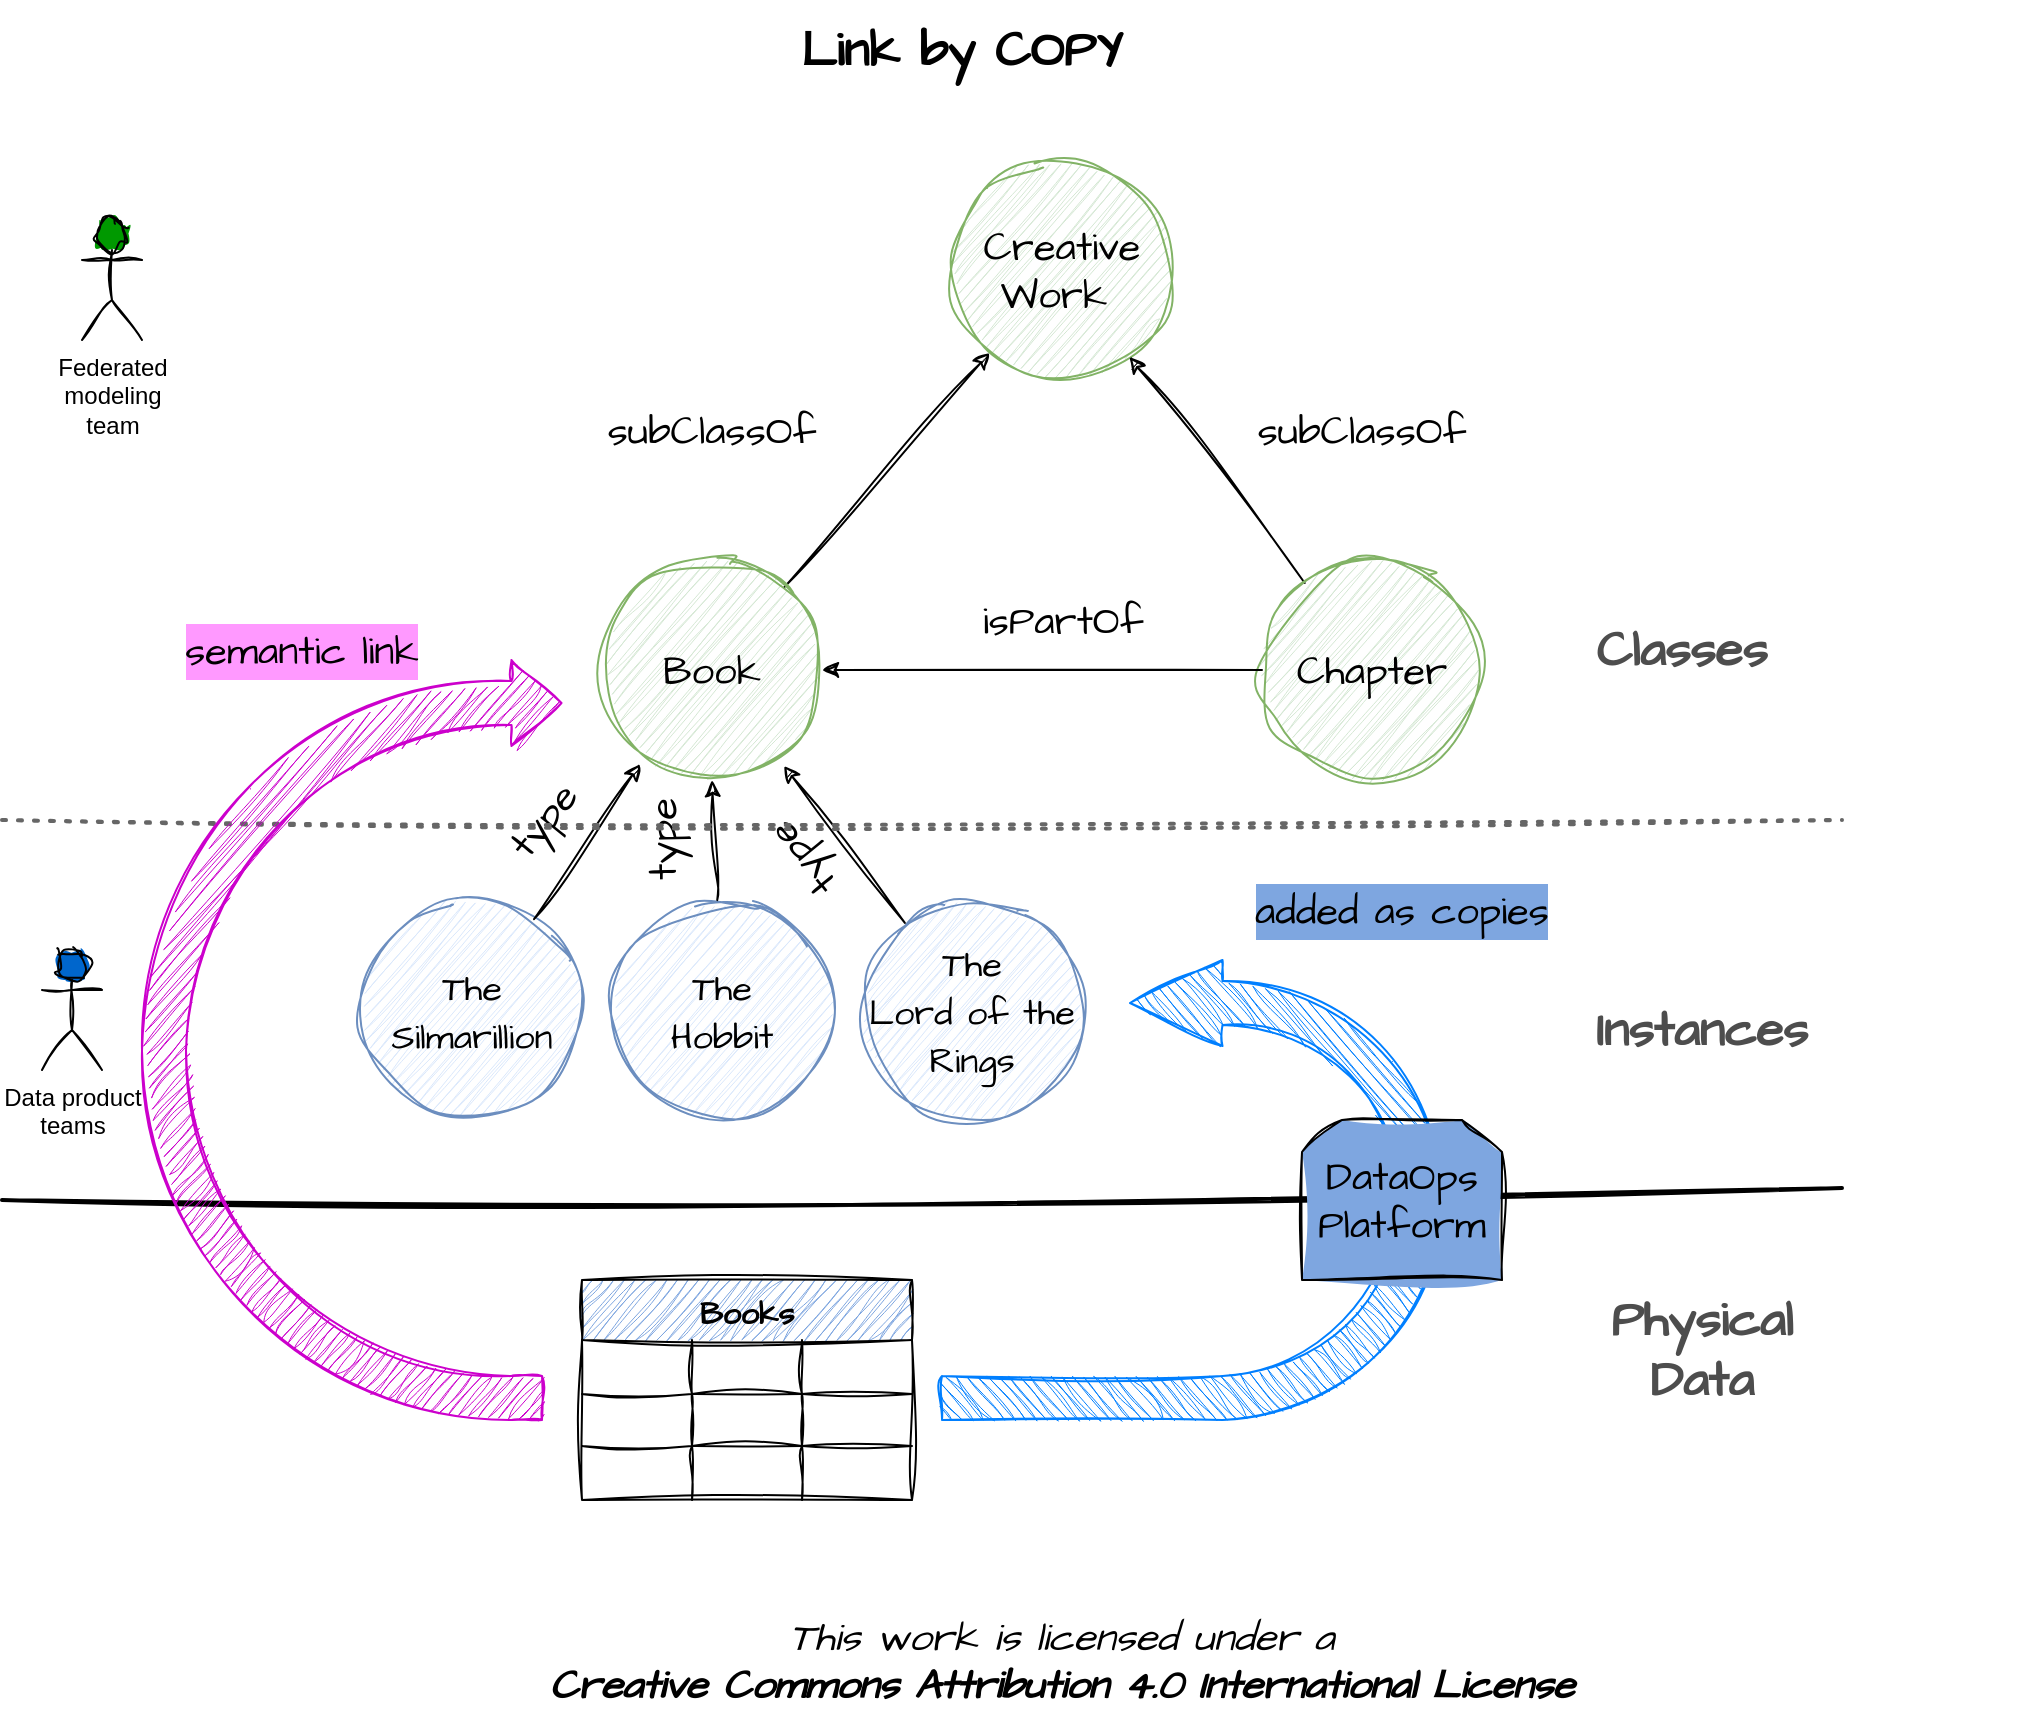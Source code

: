 <mxfile version="22.1.16" type="google">
  <diagram name="013-LinkingByCopy" id="O0EzCrE9_i2seC9WDiSg">
    <mxGraphModel grid="1" page="1" gridSize="10" guides="1" tooltips="1" connect="1" arrows="1" fold="1" pageScale="1" pageWidth="827" pageHeight="1169" math="0" shadow="0">
      <root>
        <mxCell id="0" />
        <mxCell id="1" parent="0" />
        <mxCell id="VSZ_r1YbwB4cjB5XSmfl-58" value="&lt;div&gt;&lt;i&gt;This work is licensed under a&lt;/i&gt;&lt;/div&gt;&lt;div&gt;&lt;b&gt;&lt;i&gt;Creative Commons Attribution 4.0 International License&lt;/i&gt;&lt;/b&gt;&lt;/div&gt;" style="text;html=1;strokeColor=none;fillColor=none;align=center;verticalAlign=middle;whiteSpace=wrap;rounded=0;fontSize=20;fontFamily=Architects Daughter;" vertex="1" parent="1">
          <mxGeometry x="-115.0" y="790" width="970" height="60" as="geometry" />
        </mxCell>
        <mxCell id="usZYlOmcPLAZMyaFVmCF-1" value="Creative&lt;br&gt;Work&amp;nbsp;" style="ellipse;whiteSpace=wrap;html=1;aspect=fixed;sketch=1;hachureGap=4;jiggle=2;curveFitting=1;fontFamily=Architects Daughter;fontSource=https%3A%2F%2Ffonts.googleapis.com%2Fcss%3Ffamily%3DArchitects%2BDaughter;fontSize=20;fillColor=#d5e8d4;strokeColor=#82b366;" vertex="1" parent="1">
          <mxGeometry x="315" y="70" width="110" height="110" as="geometry" />
        </mxCell>
        <mxCell id="usZYlOmcPLAZMyaFVmCF-2" style="edgeStyle=none;rounded=0;sketch=1;hachureGap=4;jiggle=2;curveFitting=1;orthogonalLoop=1;jettySize=auto;html=1;fontFamily=Architects Daughter;fontSource=https%3A%2F%2Ffonts.googleapis.com%2Fcss%3Ffamily%3DArchitects%2BDaughter;fontSize=16;" edge="1" parent="1" source="usZYlOmcPLAZMyaFVmCF-3" target="usZYlOmcPLAZMyaFVmCF-1">
          <mxGeometry relative="1" as="geometry" />
        </mxCell>
        <mxCell id="usZYlOmcPLAZMyaFVmCF-3" value="Book" style="ellipse;whiteSpace=wrap;html=1;aspect=fixed;sketch=1;hachureGap=4;jiggle=2;curveFitting=1;fontFamily=Architects Daughter;fontSource=https%3A%2F%2Ffonts.googleapis.com%2Fcss%3Ffamily%3DArchitects%2BDaughter;fontSize=20;fillColor=#d5e8d4;strokeColor=#82b366;" vertex="1" parent="1">
          <mxGeometry x="140" y="270" width="110" height="110" as="geometry" />
        </mxCell>
        <mxCell id="usZYlOmcPLAZMyaFVmCF-4" style="edgeStyle=none;rounded=0;sketch=1;hachureGap=4;jiggle=2;curveFitting=1;orthogonalLoop=1;jettySize=auto;html=1;fontFamily=Architects Daughter;fontSource=https%3A%2F%2Ffonts.googleapis.com%2Fcss%3Ffamily%3DArchitects%2BDaughter;fontSize=16;" edge="1" parent="1" source="usZYlOmcPLAZMyaFVmCF-5" target="usZYlOmcPLAZMyaFVmCF-1">
          <mxGeometry relative="1" as="geometry" />
        </mxCell>
        <mxCell id="usZYlOmcPLAZMyaFVmCF-5" value="Chapter" style="ellipse;whiteSpace=wrap;html=1;aspect=fixed;sketch=1;hachureGap=4;jiggle=2;curveFitting=1;fontFamily=Architects Daughter;fontSource=https%3A%2F%2Ffonts.googleapis.com%2Fcss%3Ffamily%3DArchitects%2BDaughter;fontSize=20;fillColor=#d5e8d4;strokeColor=#82b366;" vertex="1" parent="1">
          <mxGeometry x="470" y="270" width="110" height="110" as="geometry" />
        </mxCell>
        <mxCell id="usZYlOmcPLAZMyaFVmCF-6" value="" style="endArrow=classic;html=1;rounded=0;sketch=1;hachureGap=4;jiggle=2;curveFitting=1;fontFamily=Architects Daughter;fontSource=https%3A%2F%2Ffonts.googleapis.com%2Fcss%3Ffamily%3DArchitects%2BDaughter;fontSize=16;entryX=1;entryY=0.5;entryDx=0;entryDy=0;exitX=0;exitY=0.5;exitDx=0;exitDy=0;" edge="1" parent="1" source="usZYlOmcPLAZMyaFVmCF-5" target="usZYlOmcPLAZMyaFVmCF-3">
          <mxGeometry width="50" height="50" relative="1" as="geometry">
            <mxPoint x="390" y="420" as="sourcePoint" />
            <mxPoint x="440" y="370" as="targetPoint" />
          </mxGeometry>
        </mxCell>
        <mxCell id="usZYlOmcPLAZMyaFVmCF-7" value="isPartOf" style="text;html=1;align=center;verticalAlign=middle;resizable=0;points=[];autosize=1;strokeColor=none;fillColor=none;fontSize=20;fontFamily=Architects Daughter;" vertex="1" parent="1">
          <mxGeometry x="320" y="280" width="100" height="40" as="geometry" />
        </mxCell>
        <mxCell id="usZYlOmcPLAZMyaFVmCF-8" value="subClassOf" style="text;html=1;strokeColor=none;fillColor=none;align=center;verticalAlign=middle;whiteSpace=wrap;rounded=0;fontSize=20;fontFamily=Architects Daughter;" vertex="1" parent="1">
          <mxGeometry x="470" y="190" width="100" height="30" as="geometry" />
        </mxCell>
        <mxCell id="usZYlOmcPLAZMyaFVmCF-9" value="subClassOf" style="text;html=1;strokeColor=none;fillColor=none;align=center;verticalAlign=middle;whiteSpace=wrap;rounded=0;fontSize=20;fontFamily=Architects Daughter;" vertex="1" parent="1">
          <mxGeometry x="145" y="190" width="100" height="30" as="geometry" />
        </mxCell>
        <mxCell id="usZYlOmcPLAZMyaFVmCF-10" value="&lt;font style=&quot;font-size: 18px;&quot;&gt;The Silmarillion&lt;/font&gt;" style="ellipse;whiteSpace=wrap;html=1;aspect=fixed;sketch=1;hachureGap=4;jiggle=2;curveFitting=1;fontFamily=Architects Daughter;fontSource=https%3A%2F%2Ffonts.googleapis.com%2Fcss%3Ffamily%3DArchitects%2BDaughter;fontSize=20;fillColor=#dae8fc;strokeColor=#6c8ebf;" vertex="1" parent="1">
          <mxGeometry x="20" y="440" width="110" height="110" as="geometry" />
        </mxCell>
        <mxCell id="usZYlOmcPLAZMyaFVmCF-11" style="edgeStyle=none;rounded=0;sketch=1;hachureGap=4;jiggle=2;curveFitting=1;orthogonalLoop=1;jettySize=auto;html=1;entryX=0.173;entryY=0.927;entryDx=0;entryDy=0;entryPerimeter=0;fontFamily=Architects Daughter;fontSource=https%3A%2F%2Ffonts.googleapis.com%2Fcss%3Ffamily%3DArchitects%2BDaughter;fontSize=16;" edge="1" parent="1" source="usZYlOmcPLAZMyaFVmCF-10" target="usZYlOmcPLAZMyaFVmCF-3">
          <mxGeometry relative="1" as="geometry" />
        </mxCell>
        <mxCell id="usZYlOmcPLAZMyaFVmCF-12" value="&lt;font style=&quot;font-size: 18px;&quot;&gt;The &lt;br&gt;Hobbit&lt;/font&gt;" style="ellipse;whiteSpace=wrap;html=1;aspect=fixed;sketch=1;hachureGap=4;jiggle=2;curveFitting=1;fontFamily=Architects Daughter;fontSource=https%3A%2F%2Ffonts.googleapis.com%2Fcss%3Ffamily%3DArchitects%2BDaughter;fontSize=20;fillColor=#dae8fc;strokeColor=#6c8ebf;" vertex="1" parent="1">
          <mxGeometry x="145" y="440" width="110" height="110" as="geometry" />
        </mxCell>
        <mxCell id="usZYlOmcPLAZMyaFVmCF-13" value="&lt;font style=&quot;font-size: 18px;&quot;&gt;The &lt;br&gt;Lord of the Rings&lt;/font&gt;" style="ellipse;whiteSpace=wrap;html=1;aspect=fixed;sketch=1;hachureGap=4;jiggle=2;curveFitting=1;fontFamily=Architects Daughter;fontSource=https%3A%2F%2Ffonts.googleapis.com%2Fcss%3Ffamily%3DArchitects%2BDaughter;fontSize=20;fillColor=#dae8fc;strokeColor=#6c8ebf;" vertex="1" parent="1">
          <mxGeometry x="270" y="440" width="110" height="110" as="geometry" />
        </mxCell>
        <mxCell id="usZYlOmcPLAZMyaFVmCF-14" style="edgeStyle=none;rounded=0;sketch=1;hachureGap=4;jiggle=2;curveFitting=1;orthogonalLoop=1;jettySize=auto;html=1;entryX=0.5;entryY=1;entryDx=0;entryDy=0;fontFamily=Architects Daughter;fontSource=https%3A%2F%2Ffonts.googleapis.com%2Fcss%3Ffamily%3DArchitects%2BDaughter;fontSize=16;" edge="1" parent="1" source="usZYlOmcPLAZMyaFVmCF-12" target="usZYlOmcPLAZMyaFVmCF-3">
          <mxGeometry relative="1" as="geometry" />
        </mxCell>
        <mxCell id="usZYlOmcPLAZMyaFVmCF-15" style="edgeStyle=none;rounded=0;sketch=1;hachureGap=4;jiggle=2;curveFitting=1;orthogonalLoop=1;jettySize=auto;html=1;entryX=0.827;entryY=0.936;entryDx=0;entryDy=0;entryPerimeter=0;fontFamily=Architects Daughter;fontSource=https%3A%2F%2Ffonts.googleapis.com%2Fcss%3Ffamily%3DArchitects%2BDaughter;fontSize=16;" edge="1" parent="1" source="usZYlOmcPLAZMyaFVmCF-13" target="usZYlOmcPLAZMyaFVmCF-3">
          <mxGeometry relative="1" as="geometry" />
        </mxCell>
        <mxCell id="usZYlOmcPLAZMyaFVmCF-16" value="type" style="text;html=1;align=center;verticalAlign=middle;resizable=0;points=[];autosize=1;strokeColor=none;fillColor=none;fontSize=20;fontFamily=Architects Daughter;rotation=-50;" vertex="1" parent="1">
          <mxGeometry x="80" y="380" width="60" height="40" as="geometry" />
        </mxCell>
        <mxCell id="usZYlOmcPLAZMyaFVmCF-17" value="type" style="text;html=1;align=center;verticalAlign=middle;resizable=0;points=[];autosize=1;strokeColor=none;fillColor=none;fontSize=20;fontFamily=Architects Daughter;rotation=-90;" vertex="1" parent="1">
          <mxGeometry x="140" y="390" width="60" height="40" as="geometry" />
        </mxCell>
        <mxCell id="usZYlOmcPLAZMyaFVmCF-18" value="type" style="text;html=1;align=center;verticalAlign=middle;resizable=0;points=[];autosize=1;strokeColor=none;fillColor=none;fontSize=20;fontFamily=Architects Daughter;rotation=-128;" vertex="1" parent="1">
          <mxGeometry x="210" y="400" width="60" height="40" as="geometry" />
        </mxCell>
        <mxCell id="usZYlOmcPLAZMyaFVmCF-19" value="Books" style="shape=table;startSize=30;container=1;collapsible=0;childLayout=tableLayout;strokeColor=default;fontSize=16;sketch=1;hachureGap=4;jiggle=2;curveFitting=1;fontFamily=Architects Daughter;fontSource=https%3A%2F%2Ffonts.googleapis.com%2Fcss%3Ffamily%3DArchitects%2BDaughter;fillColor=#7EA6E0;fontStyle=1" vertex="1" parent="1">
          <mxGeometry x="130" y="630" width="165" height="110" as="geometry" />
        </mxCell>
        <mxCell id="usZYlOmcPLAZMyaFVmCF-20" value="" style="shape=tableRow;horizontal=0;startSize=0;swimlaneHead=0;swimlaneBody=0;strokeColor=inherit;top=0;left=0;bottom=0;right=0;collapsible=0;dropTarget=0;fillColor=none;points=[[0,0.5],[1,0.5]];portConstraint=eastwest;fontSize=16;sketch=1;hachureGap=4;jiggle=2;curveFitting=1;fontFamily=Architects Daughter;fontSource=https%3A%2F%2Ffonts.googleapis.com%2Fcss%3Ffamily%3DArchitects%2BDaughter;" vertex="1" parent="usZYlOmcPLAZMyaFVmCF-19">
          <mxGeometry y="30" width="165" height="27" as="geometry" />
        </mxCell>
        <mxCell id="usZYlOmcPLAZMyaFVmCF-21" value="" style="shape=partialRectangle;html=1;whiteSpace=wrap;connectable=0;strokeColor=inherit;overflow=hidden;fillColor=none;top=0;left=0;bottom=0;right=0;pointerEvents=1;fontSize=16;sketch=1;hachureGap=4;jiggle=2;curveFitting=1;fontFamily=Architects Daughter;fontSource=https%3A%2F%2Ffonts.googleapis.com%2Fcss%3Ffamily%3DArchitects%2BDaughter;" vertex="1" parent="usZYlOmcPLAZMyaFVmCF-20">
          <mxGeometry width="55" height="27" as="geometry">
            <mxRectangle width="55" height="27" as="alternateBounds" />
          </mxGeometry>
        </mxCell>
        <mxCell id="usZYlOmcPLAZMyaFVmCF-22" value="" style="shape=partialRectangle;html=1;whiteSpace=wrap;connectable=0;strokeColor=inherit;overflow=hidden;fillColor=none;top=0;left=0;bottom=0;right=0;pointerEvents=1;fontSize=16;sketch=1;hachureGap=4;jiggle=2;curveFitting=1;fontFamily=Architects Daughter;fontSource=https%3A%2F%2Ffonts.googleapis.com%2Fcss%3Ffamily%3DArchitects%2BDaughter;" vertex="1" parent="usZYlOmcPLAZMyaFVmCF-20">
          <mxGeometry x="55" width="55" height="27" as="geometry">
            <mxRectangle width="55" height="27" as="alternateBounds" />
          </mxGeometry>
        </mxCell>
        <mxCell id="usZYlOmcPLAZMyaFVmCF-23" value="" style="shape=partialRectangle;html=1;whiteSpace=wrap;connectable=0;strokeColor=inherit;overflow=hidden;fillColor=none;top=0;left=0;bottom=0;right=0;pointerEvents=1;fontSize=16;sketch=1;hachureGap=4;jiggle=2;curveFitting=1;fontFamily=Architects Daughter;fontSource=https%3A%2F%2Ffonts.googleapis.com%2Fcss%3Ffamily%3DArchitects%2BDaughter;" vertex="1" parent="usZYlOmcPLAZMyaFVmCF-20">
          <mxGeometry x="110" width="55" height="27" as="geometry">
            <mxRectangle width="55" height="27" as="alternateBounds" />
          </mxGeometry>
        </mxCell>
        <mxCell id="usZYlOmcPLAZMyaFVmCF-24" value="" style="shape=tableRow;horizontal=0;startSize=0;swimlaneHead=0;swimlaneBody=0;strokeColor=inherit;top=0;left=0;bottom=0;right=0;collapsible=0;dropTarget=0;fillColor=none;points=[[0,0.5],[1,0.5]];portConstraint=eastwest;fontSize=16;sketch=1;hachureGap=4;jiggle=2;curveFitting=1;fontFamily=Architects Daughter;fontSource=https%3A%2F%2Ffonts.googleapis.com%2Fcss%3Ffamily%3DArchitects%2BDaughter;" vertex="1" parent="usZYlOmcPLAZMyaFVmCF-19">
          <mxGeometry y="57" width="165" height="26" as="geometry" />
        </mxCell>
        <mxCell id="usZYlOmcPLAZMyaFVmCF-25" value="" style="shape=partialRectangle;html=1;whiteSpace=wrap;connectable=0;strokeColor=inherit;overflow=hidden;fillColor=none;top=0;left=0;bottom=0;right=0;pointerEvents=1;fontSize=16;sketch=1;hachureGap=4;jiggle=2;curveFitting=1;fontFamily=Architects Daughter;fontSource=https%3A%2F%2Ffonts.googleapis.com%2Fcss%3Ffamily%3DArchitects%2BDaughter;" vertex="1" parent="usZYlOmcPLAZMyaFVmCF-24">
          <mxGeometry width="55" height="26" as="geometry">
            <mxRectangle width="55" height="26" as="alternateBounds" />
          </mxGeometry>
        </mxCell>
        <mxCell id="usZYlOmcPLAZMyaFVmCF-26" value="" style="shape=partialRectangle;html=1;whiteSpace=wrap;connectable=0;strokeColor=inherit;overflow=hidden;fillColor=none;top=0;left=0;bottom=0;right=0;pointerEvents=1;fontSize=16;sketch=1;hachureGap=4;jiggle=2;curveFitting=1;fontFamily=Architects Daughter;fontSource=https%3A%2F%2Ffonts.googleapis.com%2Fcss%3Ffamily%3DArchitects%2BDaughter;" vertex="1" parent="usZYlOmcPLAZMyaFVmCF-24">
          <mxGeometry x="55" width="55" height="26" as="geometry">
            <mxRectangle width="55" height="26" as="alternateBounds" />
          </mxGeometry>
        </mxCell>
        <mxCell id="usZYlOmcPLAZMyaFVmCF-27" value="" style="shape=partialRectangle;html=1;whiteSpace=wrap;connectable=0;strokeColor=inherit;overflow=hidden;fillColor=none;top=0;left=0;bottom=0;right=0;pointerEvents=1;fontSize=16;sketch=1;hachureGap=4;jiggle=2;curveFitting=1;fontFamily=Architects Daughter;fontSource=https%3A%2F%2Ffonts.googleapis.com%2Fcss%3Ffamily%3DArchitects%2BDaughter;" vertex="1" parent="usZYlOmcPLAZMyaFVmCF-24">
          <mxGeometry x="110" width="55" height="26" as="geometry">
            <mxRectangle width="55" height="26" as="alternateBounds" />
          </mxGeometry>
        </mxCell>
        <mxCell id="usZYlOmcPLAZMyaFVmCF-28" value="" style="shape=tableRow;horizontal=0;startSize=0;swimlaneHead=0;swimlaneBody=0;strokeColor=inherit;top=0;left=0;bottom=0;right=0;collapsible=0;dropTarget=0;fillColor=none;points=[[0,0.5],[1,0.5]];portConstraint=eastwest;fontSize=16;sketch=1;hachureGap=4;jiggle=2;curveFitting=1;fontFamily=Architects Daughter;fontSource=https%3A%2F%2Ffonts.googleapis.com%2Fcss%3Ffamily%3DArchitects%2BDaughter;" vertex="1" parent="usZYlOmcPLAZMyaFVmCF-19">
          <mxGeometry y="83" width="165" height="27" as="geometry" />
        </mxCell>
        <mxCell id="usZYlOmcPLAZMyaFVmCF-29" value="" style="shape=partialRectangle;html=1;whiteSpace=wrap;connectable=0;strokeColor=inherit;overflow=hidden;fillColor=none;top=0;left=0;bottom=0;right=0;pointerEvents=1;fontSize=16;sketch=1;hachureGap=4;jiggle=2;curveFitting=1;fontFamily=Architects Daughter;fontSource=https%3A%2F%2Ffonts.googleapis.com%2Fcss%3Ffamily%3DArchitects%2BDaughter;" vertex="1" parent="usZYlOmcPLAZMyaFVmCF-28">
          <mxGeometry width="55" height="27" as="geometry">
            <mxRectangle width="55" height="27" as="alternateBounds" />
          </mxGeometry>
        </mxCell>
        <mxCell id="usZYlOmcPLAZMyaFVmCF-30" value="" style="shape=partialRectangle;html=1;whiteSpace=wrap;connectable=0;strokeColor=inherit;overflow=hidden;fillColor=none;top=0;left=0;bottom=0;right=0;pointerEvents=1;fontSize=16;sketch=1;hachureGap=4;jiggle=2;curveFitting=1;fontFamily=Architects Daughter;fontSource=https%3A%2F%2Ffonts.googleapis.com%2Fcss%3Ffamily%3DArchitects%2BDaughter;" vertex="1" parent="usZYlOmcPLAZMyaFVmCF-28">
          <mxGeometry x="55" width="55" height="27" as="geometry">
            <mxRectangle width="55" height="27" as="alternateBounds" />
          </mxGeometry>
        </mxCell>
        <mxCell id="usZYlOmcPLAZMyaFVmCF-31" value="" style="shape=partialRectangle;html=1;whiteSpace=wrap;connectable=0;strokeColor=inherit;overflow=hidden;fillColor=none;top=0;left=0;bottom=0;right=0;pointerEvents=1;fontSize=16;sketch=1;hachureGap=4;jiggle=2;curveFitting=1;fontFamily=Architects Daughter;fontSource=https%3A%2F%2Ffonts.googleapis.com%2Fcss%3Ffamily%3DArchitects%2BDaughter;" vertex="1" parent="usZYlOmcPLAZMyaFVmCF-28">
          <mxGeometry x="110" width="55" height="27" as="geometry">
            <mxRectangle width="55" height="27" as="alternateBounds" />
          </mxGeometry>
        </mxCell>
        <mxCell id="usZYlOmcPLAZMyaFVmCF-32" value="" style="endArrow=none;dashed=1;html=1;dashPattern=1 3;strokeWidth=2;rounded=0;sketch=1;hachureGap=4;jiggle=2;curveFitting=1;fontFamily=Architects Daughter;fontSource=https%3A%2F%2Ffonts.googleapis.com%2Fcss%3Ffamily%3DArchitects%2BDaughter;fontSize=16;fontColor=#B3B3B3;strokeColor=#666666;" edge="1" parent="1">
          <mxGeometry width="50" height="50" relative="1" as="geometry">
            <mxPoint x="-160" y="400" as="sourcePoint" />
            <mxPoint x="760" y="400" as="targetPoint" />
          </mxGeometry>
        </mxCell>
        <mxCell id="usZYlOmcPLAZMyaFVmCF-33" value="&lt;b&gt;&lt;font style=&quot;font-size: 25px;&quot;&gt;Classes&lt;/font&gt;&lt;/b&gt;" style="text;html=1;strokeColor=none;fillColor=none;align=center;verticalAlign=middle;whiteSpace=wrap;rounded=0;fontSize=20;fontFamily=Architects Daughter;fontColor=#4D4D4D;" vertex="1" parent="1">
          <mxGeometry x="650" y="300" width="60" height="30" as="geometry" />
        </mxCell>
        <mxCell id="usZYlOmcPLAZMyaFVmCF-34" value="&lt;b&gt;&lt;font style=&quot;font-size: 25px;&quot;&gt;Instances&lt;/font&gt;&lt;/b&gt;" style="text;html=1;strokeColor=none;fillColor=none;align=center;verticalAlign=middle;whiteSpace=wrap;rounded=0;fontSize=20;fontFamily=Architects Daughter;fontColor=#4D4D4D;" vertex="1" parent="1">
          <mxGeometry x="660" y="490" width="60" height="30" as="geometry" />
        </mxCell>
        <mxCell id="usZYlOmcPLAZMyaFVmCF-35" value="" style="endArrow=none;html=1;strokeWidth=2;rounded=0;sketch=1;hachureGap=4;jiggle=2;curveFitting=1;fontFamily=Architects Daughter;fontSource=https%3A%2F%2Ffonts.googleapis.com%2Fcss%3Ffamily%3DArchitects%2BDaughter;fontSize=16;fontColor=#B3B3B3;" edge="1" parent="1">
          <mxGeometry width="50" height="50" relative="1" as="geometry">
            <mxPoint x="-160" y="590" as="sourcePoint" />
            <mxPoint x="760" y="584" as="targetPoint" />
          </mxGeometry>
        </mxCell>
        <mxCell id="usZYlOmcPLAZMyaFVmCF-36" value="&lt;b&gt;&lt;font style=&quot;font-size: 25px;&quot;&gt;Physical Data&lt;/font&gt;&lt;/b&gt;" style="text;html=1;strokeColor=none;fillColor=none;align=center;verticalAlign=middle;whiteSpace=wrap;rounded=0;fontSize=20;fontFamily=Architects Daughter;fontColor=#4D4D4D;" vertex="1" parent="1">
          <mxGeometry x="660" y="650" width="60" height="30" as="geometry" />
        </mxCell>
        <mxCell id="usZYlOmcPLAZMyaFVmCF-37" value="&lt;b style=&quot;border-color: var(--border-color);&quot;&gt;&lt;font style=&quot;border-color: var(--border-color); font-size: 25px;&quot;&gt;Link by COPY&lt;/font&gt;&lt;/b&gt;" style="text;html=1;strokeColor=none;fillColor=none;align=center;verticalAlign=middle;whiteSpace=wrap;rounded=0;fontSize=20;fontFamily=Architects Daughter;" vertex="1" parent="1">
          <mxGeometry x="-120" y="-10" width="880" height="50" as="geometry" />
        </mxCell>
        <mxCell id="usZYlOmcPLAZMyaFVmCF-38" value="" style="html=1;shadow=0;dashed=0;align=center;verticalAlign=middle;shape=mxgraph.arrows2.uTurnArrow;dy=11;arrowHead=43;dx2=46.25;sketch=1;hachureGap=4;jiggle=2;curveFitting=1;fontFamily=Architects Daughter;fontSource=https%3A%2F%2Ffonts.googleapis.com%2Fcss%3Ffamily%3DArchitects%2BDaughter;fontSize=20;rotation=-180;flipV=1;fillColor=#007FFF;strokeColor=#007FFF;" vertex="1" parent="1">
          <mxGeometry x="310" y="470" width="250" height="230" as="geometry" />
        </mxCell>
        <mxCell id="usZYlOmcPLAZMyaFVmCF-39" value="&lt;span style=&quot;background-color: rgb(126, 166, 224);&quot;&gt;added as copies&lt;/span&gt;" style="text;html=1;strokeColor=none;fillColor=none;align=center;verticalAlign=middle;whiteSpace=wrap;rounded=0;fontSize=20;fontFamily=Architects Daughter;" vertex="1" parent="1">
          <mxGeometry x="440" y="430" width="200" height="30" as="geometry" />
        </mxCell>
        <mxCell id="usZYlOmcPLAZMyaFVmCF-40" value="" style="html=1;shadow=0;dashed=0;align=center;verticalAlign=middle;shape=mxgraph.arrows2.uTurnArrow;dy=11;arrowHead=43;dx2=25;sketch=1;hachureGap=4;jiggle=2;curveFitting=1;fontFamily=Architects Daughter;fontSource=https%3A%2F%2Ffonts.googleapis.com%2Fcss%3Ffamily%3DArchitects%2BDaughter;fontSize=20;fillColor=#CC00CC;strokeColor=#CC00CC;" vertex="1" parent="1">
          <mxGeometry x="-90" y="320" width="200" height="380" as="geometry" />
        </mxCell>
        <mxCell id="usZYlOmcPLAZMyaFVmCF-41" value="Data product&lt;br&gt;teams" style="shape=umlActor;verticalLabelPosition=bottom;verticalAlign=top;html=1;outlineConnect=0;sketch=1;curveFitting=1;jiggle=2;fillColor=#0066CC;strokeColor=#000000;fillStyle=solid;" vertex="1" parent="1">
          <mxGeometry x="-140" y="465" width="30" height="60" as="geometry" />
        </mxCell>
        <mxCell id="usZYlOmcPLAZMyaFVmCF-42" value="DataOps&lt;br&gt;Platform" style="shape=loopLimit;whiteSpace=wrap;html=1;sketch=1;hachureGap=4;jiggle=2;curveFitting=1;fontFamily=Architects Daughter;fontSource=https%3A%2F%2Ffonts.googleapis.com%2Fcss%3Ffamily%3DArchitects%2BDaughter;fontSize=20;fillColor=#7EA6E0;fillStyle=solid;" vertex="1" parent="1">
          <mxGeometry x="490" y="550" width="100" height="80" as="geometry" />
        </mxCell>
        <mxCell id="usZYlOmcPLAZMyaFVmCF-43" value="&lt;span style=&quot;background-color: rgb(255, 153, 255);&quot;&gt;semantic link&lt;/span&gt;" style="text;html=1;strokeColor=none;fillColor=none;align=center;verticalAlign=middle;whiteSpace=wrap;rounded=0;fontSize=20;fontFamily=Architects Daughter;" vertex="1" parent="1">
          <mxGeometry x="-110" y="300" width="200" height="30" as="geometry" />
        </mxCell>
        <mxCell id="usZYlOmcPLAZMyaFVmCF-44" value="Federated &lt;br&gt;modeling &lt;br&gt;team" style="shape=umlActor;verticalLabelPosition=bottom;verticalAlign=top;html=1;outlineConnect=0;sketch=1;curveFitting=1;jiggle=2;fillColor=#009900;strokeColor=#000000;fillStyle=solid;" vertex="1" parent="1">
          <mxGeometry x="-120" y="100" width="30" height="60" as="geometry" />
        </mxCell>
      </root>
    </mxGraphModel>
  </diagram>
</mxfile>
